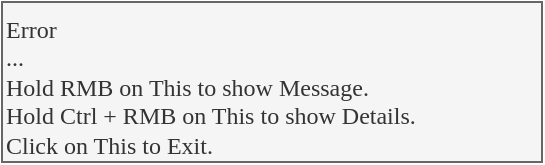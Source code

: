 <mxfile version="22.1.2" type="device">
  <diagram name="Page-1" id="OOavxojU6nJLQOBg_-y1">
    <mxGraphModel dx="1246" dy="412" grid="1" gridSize="10" guides="1" tooltips="1" connect="1" arrows="1" fold="1" page="1" pageScale="1" pageWidth="1169" pageHeight="827" math="0" shadow="0">
      <root>
        <mxCell id="0" />
        <mxCell id="1" parent="0" />
        <mxCell id="NcCBNbxGuYgh0m4YEidb-3" value="Error&lt;br&gt;...&lt;br&gt;Hold RMB on This to show Message.&lt;br&gt;Hold Ctrl + RMB on This to show Details.&lt;br&gt;Click on This to Exit." style="rounded=0;whiteSpace=wrap;html=1;fontFamily=Inconsolata;align=left;verticalAlign=top;fillColor=#f5f5f5;fontColor=#333333;strokeColor=#666666;" parent="1" vertex="1">
          <mxGeometry x="430" y="414" width="270" height="80" as="geometry" />
        </mxCell>
      </root>
    </mxGraphModel>
  </diagram>
</mxfile>
